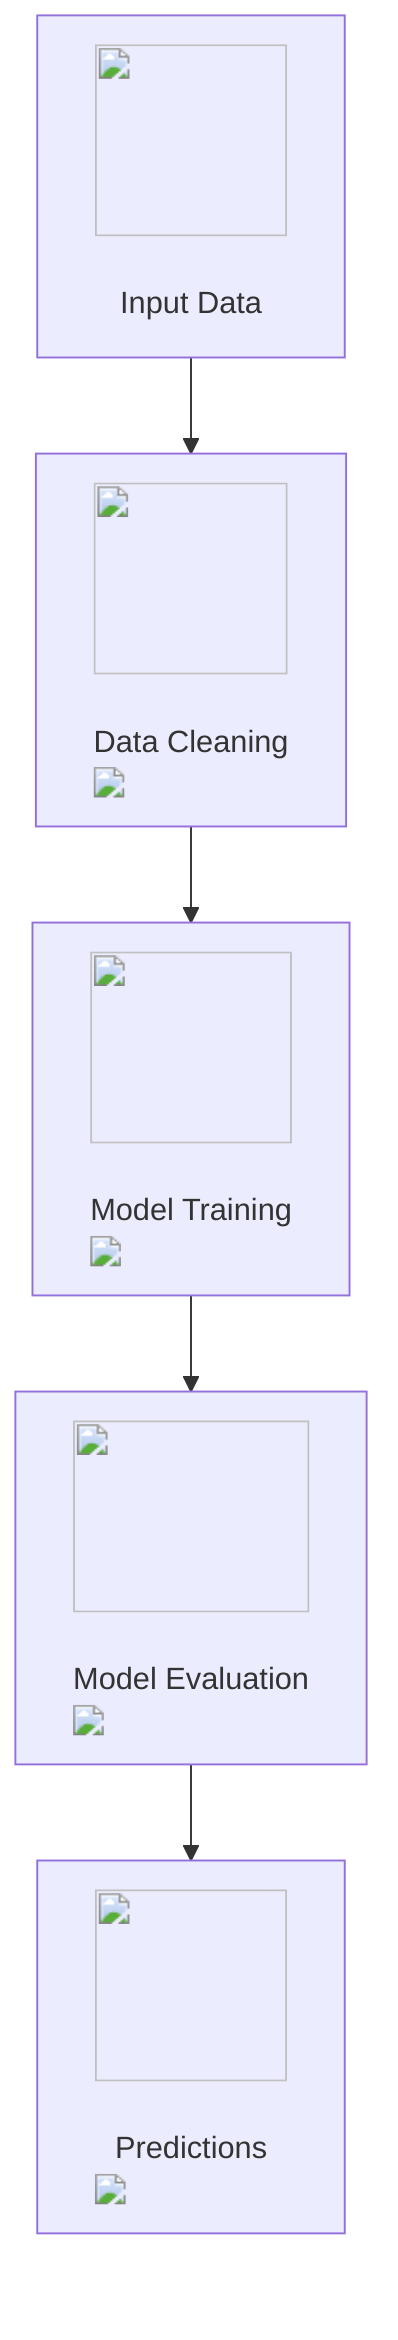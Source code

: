 graph TD;
    A["<img src='path/to/icon.svg' width=100 height=100/> <br/> Input Data"]
    B["<img src='path/to/icon.svg' width=100 height=100/> <br/> Data Cleaning <br/> <img src='dummy_plots/barplot_template.svg' />"]
    C["<img src='path/to/icon.svg' width=100 height=100/> <br/> Model Training <br/> <img src='dummy_plots/hist_template.svg' />"]
    D["<img src='path/to/icon.svg' width=100 height=100/> <br/> Model Evaluation <br/> <img src='dummy_plots/boxplot_template.svg' />"]
    E["<img src='path/to/icon.svg' width=100 height=100/> <br/> Predictions <br/> <img src='dummy_plots/scatter_plot_template.svg' />"]

    A --> B;
    B --> C;
    C --> D;
    D --> E;